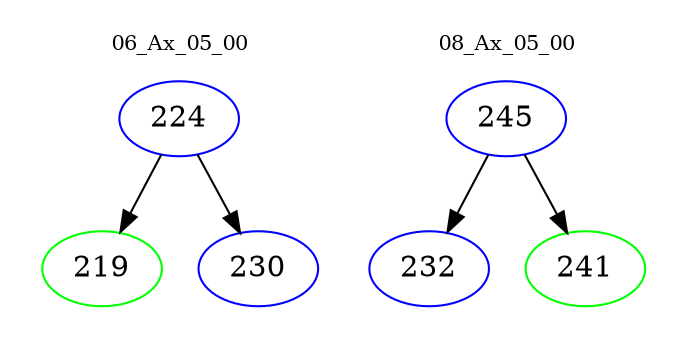 digraph{
subgraph cluster_0 {
color = white
label = "06_Ax_05_00";
fontsize=10;
T0_224 [label="224", color="blue"]
T0_224 -> T0_219 [color="black"]
T0_219 [label="219", color="green"]
T0_224 -> T0_230 [color="black"]
T0_230 [label="230", color="blue"]
}
subgraph cluster_1 {
color = white
label = "08_Ax_05_00";
fontsize=10;
T1_245 [label="245", color="blue"]
T1_245 -> T1_232 [color="black"]
T1_232 [label="232", color="blue"]
T1_245 -> T1_241 [color="black"]
T1_241 [label="241", color="green"]
}
}

